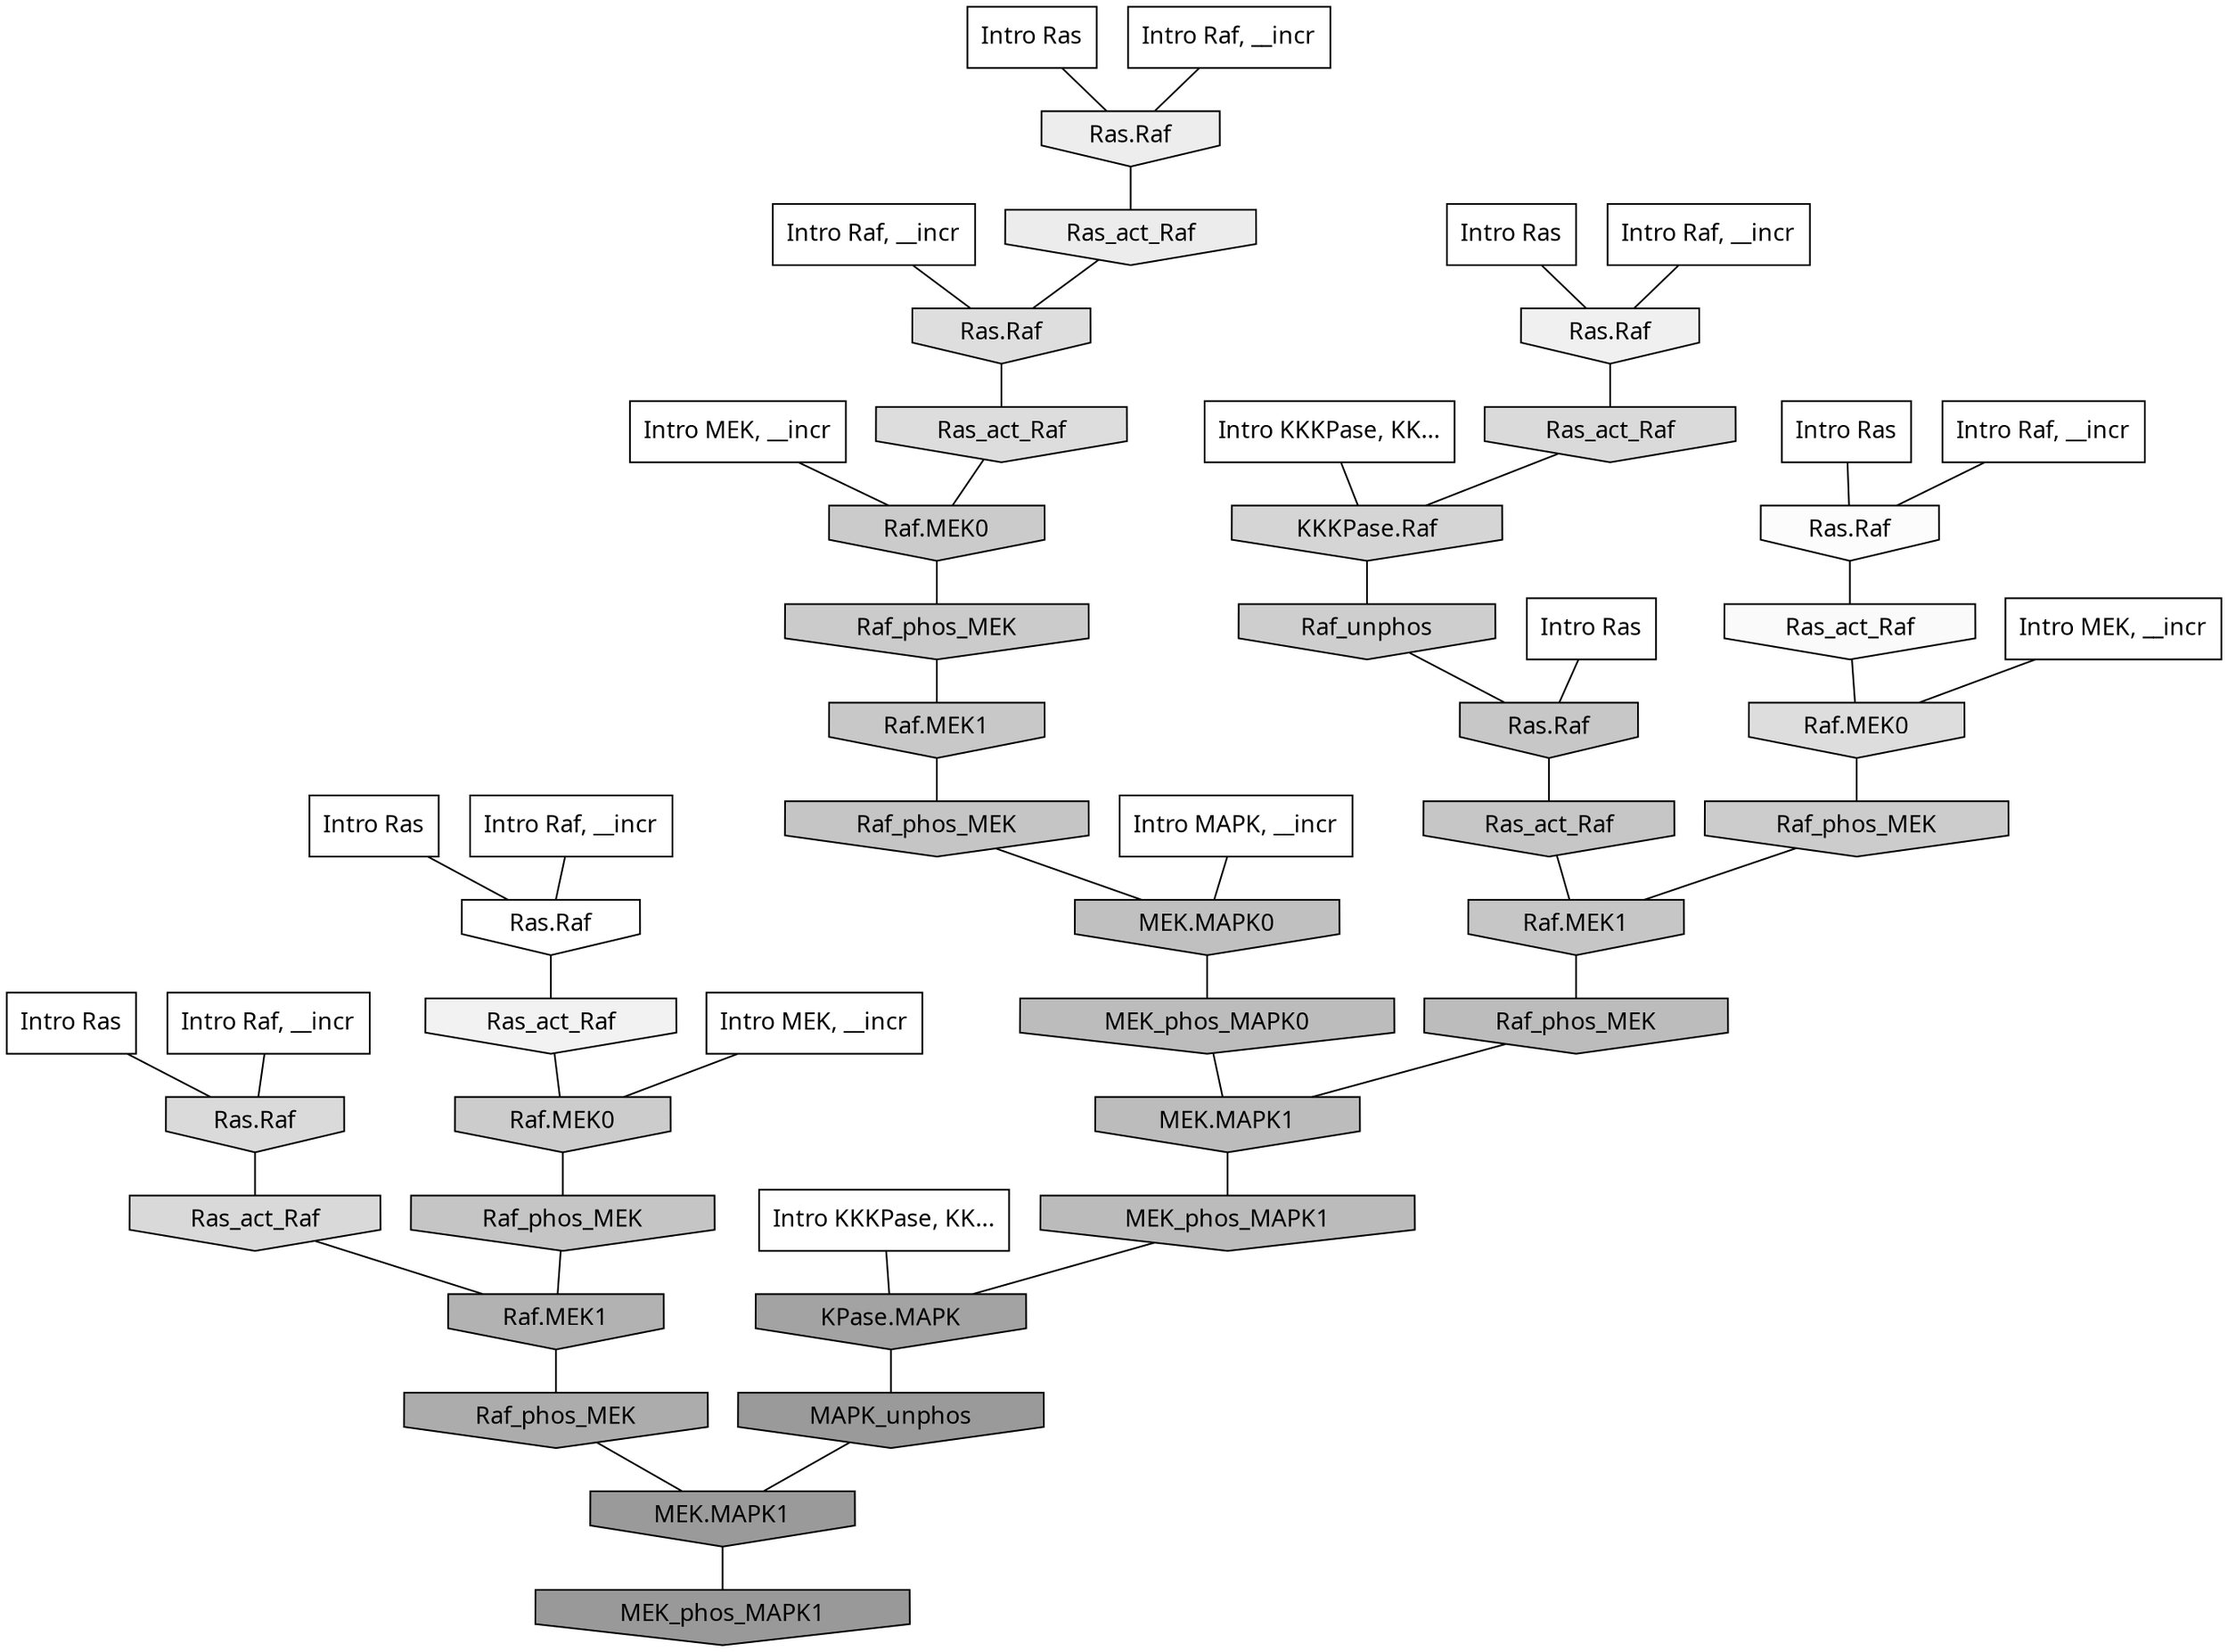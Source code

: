 digraph G{
  rankdir="TB";
  ranksep=0.30;
  node [fontname="CMU Serif"];
  edge [fontname="CMU Serif"];
  
  5 [label="Intro Ras", shape=rectangle, style=filled, fillcolor="0.000 0.000 1.000"]
  
  16 [label="Intro Ras", shape=rectangle, style=filled, fillcolor="0.000 0.000 1.000"]
  
  39 [label="Intro Ras", shape=rectangle, style=filled, fillcolor="0.000 0.000 1.000"]
  
  47 [label="Intro Ras", shape=rectangle, style=filled, fillcolor="0.000 0.000 1.000"]
  
  85 [label="Intro Ras", shape=rectangle, style=filled, fillcolor="0.000 0.000 1.000"]
  
  90 [label="Intro Ras", shape=rectangle, style=filled, fillcolor="0.000 0.000 1.000"]
  
  162 [label="Intro Raf, __incr", shape=rectangle, style=filled, fillcolor="0.000 0.000 1.000"]
  
  215 [label="Intro Raf, __incr", shape=rectangle, style=filled, fillcolor="0.000 0.000 1.000"]
  
  256 [label="Intro Raf, __incr", shape=rectangle, style=filled, fillcolor="0.000 0.000 1.000"]
  
  509 [label="Intro Raf, __incr", shape=rectangle, style=filled, fillcolor="0.000 0.000 1.000"]
  
  537 [label="Intro Raf, __incr", shape=rectangle, style=filled, fillcolor="0.000 0.000 1.000"]
  
  818 [label="Intro Raf, __incr", shape=rectangle, style=filled, fillcolor="0.000 0.000 1.000"]
  
  1416 [label="Intro MEK, __incr", shape=rectangle, style=filled, fillcolor="0.000 0.000 1.000"]
  
  1819 [label="Intro MEK, __incr", shape=rectangle, style=filled, fillcolor="0.000 0.000 1.000"]
  
  1976 [label="Intro MEK, __incr", shape=rectangle, style=filled, fillcolor="0.000 0.000 1.000"]
  
  2582 [label="Intro MAPK, __incr", shape=rectangle, style=filled, fillcolor="0.000 0.000 1.000"]
  
  3122 [label="Intro KKKPase, KK...", shape=rectangle, style=filled, fillcolor="0.000 0.000 1.000"]
  
  3176 [label="Intro KKKPase, KK...", shape=rectangle, style=filled, fillcolor="0.000 0.000 1.000"]
  
  3227 [label="Ras.Raf", shape=invhouse, style=filled, fillcolor="0.000 0.000 1.000"]
  
  3439 [label="Ras.Raf", shape=invhouse, style=filled, fillcolor="0.000 0.000 0.986"]
  
  3528 [label="Ras_act_Raf", shape=invhouse, style=filled, fillcolor="0.000 0.000 0.979"]
  
  4133 [label="Ras_act_Raf", shape=invhouse, style=filled, fillcolor="0.000 0.000 0.949"]
  
  4328 [label="Ras.Raf", shape=invhouse, style=filled, fillcolor="0.000 0.000 0.939"]
  
  4685 [label="Ras.Raf", shape=invhouse, style=filled, fillcolor="0.000 0.000 0.926"]
  
  4763 [label="Ras_act_Raf", shape=invhouse, style=filled, fillcolor="0.000 0.000 0.923"]
  
  6257 [label="Ras.Raf", shape=invhouse, style=filled, fillcolor="0.000 0.000 0.871"]
  
  6443 [label="Raf.MEK0", shape=invhouse, style=filled, fillcolor="0.000 0.000 0.866"]
  
  6459 [label="Ras_act_Raf", shape=invhouse, style=filled, fillcolor="0.000 0.000 0.866"]
  
  6941 [label="Ras_act_Raf", shape=invhouse, style=filled, fillcolor="0.000 0.000 0.855"]
  
  7061 [label="Ras.Raf", shape=invhouse, style=filled, fillcolor="0.000 0.000 0.852"]
  
  7137 [label="Ras_act_Raf", shape=invhouse, style=filled, fillcolor="0.000 0.000 0.851"]
  
  7934 [label="KKKPase.Raf", shape=invhouse, style=filled, fillcolor="0.000 0.000 0.835"]
  
  9669 [label="Raf_unphos", shape=invhouse, style=filled, fillcolor="0.000 0.000 0.806"]
  
  10215 [label="Raf.MEK0", shape=invhouse, style=filled, fillcolor="0.000 0.000 0.798"]
  
  10286 [label="Raf_phos_MEK", shape=invhouse, style=filled, fillcolor="0.000 0.000 0.798"]
  
  10445 [label="Raf.MEK0", shape=invhouse, style=filled, fillcolor="0.000 0.000 0.796"]
  
  10643 [label="Raf_phos_MEK", shape=invhouse, style=filled, fillcolor="0.000 0.000 0.793"]
  
  11377 [label="Raf.MEK1", shape=invhouse, style=filled, fillcolor="0.000 0.000 0.784"]
  
  11860 [label="Ras.Raf", shape=invhouse, style=filled, fillcolor="0.000 0.000 0.779"]
  
  12027 [label="Ras_act_Raf", shape=invhouse, style=filled, fillcolor="0.000 0.000 0.777"]
  
  12031 [label="Raf.MEK1", shape=invhouse, style=filled, fillcolor="0.000 0.000 0.777"]
  
  12530 [label="Raf_phos_MEK", shape=invhouse, style=filled, fillcolor="0.000 0.000 0.772"]
  
  12781 [label="Raf_phos_MEK", shape=invhouse, style=filled, fillcolor="0.000 0.000 0.770"]
  
  14815 [label="MEK.MAPK0", shape=invhouse, style=filled, fillcolor="0.000 0.000 0.752"]
  
  16043 [label="Raf_phos_MEK", shape=invhouse, style=filled, fillcolor="0.000 0.000 0.738"]
  
  16204 [label="MEK_phos_MAPK0", shape=invhouse, style=filled, fillcolor="0.000 0.000 0.736"]
  
  16206 [label="MEK.MAPK1", shape=invhouse, style=filled, fillcolor="0.000 0.000 0.735"]
  
  16279 [label="MEK_phos_MAPK1", shape=invhouse, style=filled, fillcolor="0.000 0.000 0.734"]
  
  18134 [label="Raf.MEK1", shape=invhouse, style=filled, fillcolor="0.000 0.000 0.698"]
  
  19120 [label="Raf_phos_MEK", shape=invhouse, style=filled, fillcolor="0.000 0.000 0.672"]
  
  20111 [label="KPase.MAPK", shape=invhouse, style=filled, fillcolor="0.000 0.000 0.640"]
  
  21112 [label="MAPK_unphos", shape=invhouse, style=filled, fillcolor="0.000 0.000 0.602"]
  
  21113 [label="MEK.MAPK1", shape=invhouse, style=filled, fillcolor="0.000 0.000 0.602"]
  
  21138 [label="MEK_phos_MAPK1", shape=invhouse, style=filled, fillcolor="0.000 0.000 0.600"]
  
  
  21113 -> 21138 [dir=none, color="0.000 0.000 0.000"] 
  21112 -> 21113 [dir=none, color="0.000 0.000 0.000"] 
  20111 -> 21112 [dir=none, color="0.000 0.000 0.000"] 
  19120 -> 21113 [dir=none, color="0.000 0.000 0.000"] 
  18134 -> 19120 [dir=none, color="0.000 0.000 0.000"] 
  16279 -> 20111 [dir=none, color="0.000 0.000 0.000"] 
  16206 -> 16279 [dir=none, color="0.000 0.000 0.000"] 
  16204 -> 16206 [dir=none, color="0.000 0.000 0.000"] 
  16043 -> 16206 [dir=none, color="0.000 0.000 0.000"] 
  14815 -> 16204 [dir=none, color="0.000 0.000 0.000"] 
  12781 -> 14815 [dir=none, color="0.000 0.000 0.000"] 
  12530 -> 18134 [dir=none, color="0.000 0.000 0.000"] 
  12031 -> 16043 [dir=none, color="0.000 0.000 0.000"] 
  12027 -> 12031 [dir=none, color="0.000 0.000 0.000"] 
  11860 -> 12027 [dir=none, color="0.000 0.000 0.000"] 
  11377 -> 12781 [dir=none, color="0.000 0.000 0.000"] 
  10643 -> 11377 [dir=none, color="0.000 0.000 0.000"] 
  10445 -> 10643 [dir=none, color="0.000 0.000 0.000"] 
  10286 -> 12031 [dir=none, color="0.000 0.000 0.000"] 
  10215 -> 12530 [dir=none, color="0.000 0.000 0.000"] 
  9669 -> 11860 [dir=none, color="0.000 0.000 0.000"] 
  7934 -> 9669 [dir=none, color="0.000 0.000 0.000"] 
  7137 -> 18134 [dir=none, color="0.000 0.000 0.000"] 
  7061 -> 7137 [dir=none, color="0.000 0.000 0.000"] 
  6941 -> 7934 [dir=none, color="0.000 0.000 0.000"] 
  6459 -> 10445 [dir=none, color="0.000 0.000 0.000"] 
  6443 -> 10286 [dir=none, color="0.000 0.000 0.000"] 
  6257 -> 6459 [dir=none, color="0.000 0.000 0.000"] 
  4763 -> 6257 [dir=none, color="0.000 0.000 0.000"] 
  4685 -> 4763 [dir=none, color="0.000 0.000 0.000"] 
  4328 -> 6941 [dir=none, color="0.000 0.000 0.000"] 
  4133 -> 10215 [dir=none, color="0.000 0.000 0.000"] 
  3528 -> 6443 [dir=none, color="0.000 0.000 0.000"] 
  3439 -> 3528 [dir=none, color="0.000 0.000 0.000"] 
  3227 -> 4133 [dir=none, color="0.000 0.000 0.000"] 
  3176 -> 20111 [dir=none, color="0.000 0.000 0.000"] 
  3122 -> 7934 [dir=none, color="0.000 0.000 0.000"] 
  2582 -> 14815 [dir=none, color="0.000 0.000 0.000"] 
  1976 -> 10215 [dir=none, color="0.000 0.000 0.000"] 
  1819 -> 6443 [dir=none, color="0.000 0.000 0.000"] 
  1416 -> 10445 [dir=none, color="0.000 0.000 0.000"] 
  818 -> 7061 [dir=none, color="0.000 0.000 0.000"] 
  537 -> 3439 [dir=none, color="0.000 0.000 0.000"] 
  509 -> 3227 [dir=none, color="0.000 0.000 0.000"] 
  256 -> 4685 [dir=none, color="0.000 0.000 0.000"] 
  215 -> 4328 [dir=none, color="0.000 0.000 0.000"] 
  162 -> 6257 [dir=none, color="0.000 0.000 0.000"] 
  90 -> 4685 [dir=none, color="0.000 0.000 0.000"] 
  85 -> 7061 [dir=none, color="0.000 0.000 0.000"] 
  47 -> 3227 [dir=none, color="0.000 0.000 0.000"] 
  39 -> 4328 [dir=none, color="0.000 0.000 0.000"] 
  16 -> 3439 [dir=none, color="0.000 0.000 0.000"] 
  5 -> 11860 [dir=none, color="0.000 0.000 0.000"] 
  
  }
